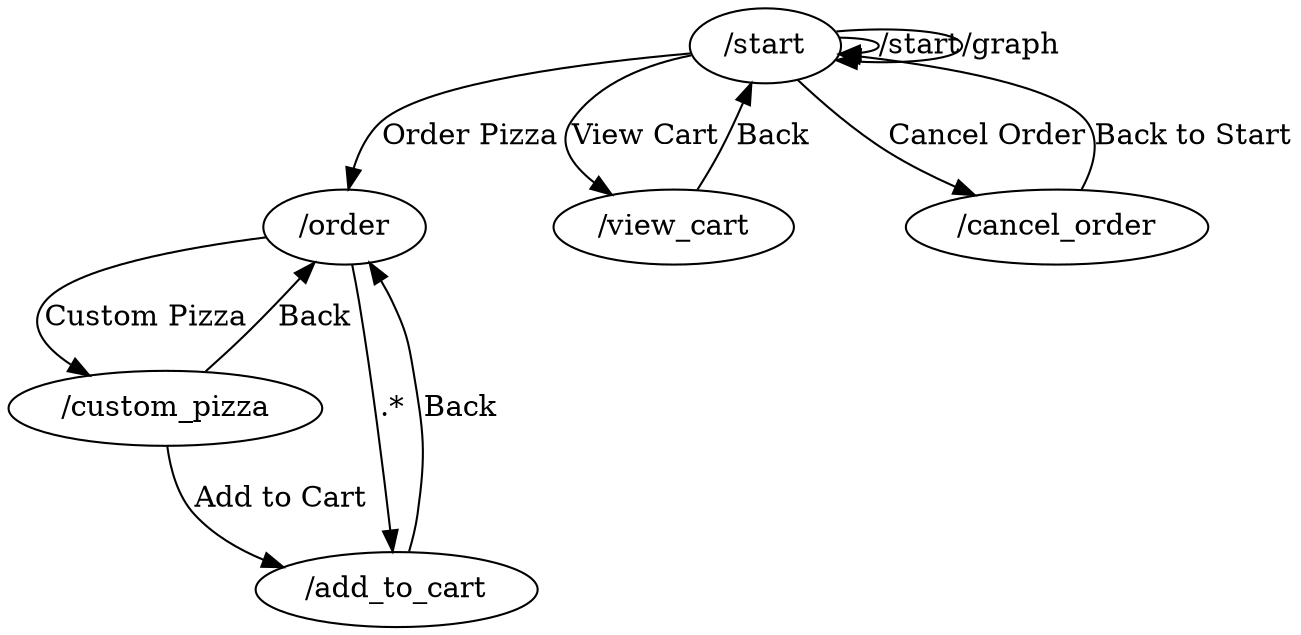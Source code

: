 digraph G {
	"/start" -> "/start" [label="/start"]
	"/start" -> "/start" [label="/graph"]
	"/start" -> "/order" [label="Order Pizza"]
	"/order" -> "/custom_pizza" [label="Custom Pizza"]
	"/custom_pizza" -> "/add_to_cart" [label="Add to Cart"]
	"/order" -> "/add_to_cart" [label=".*"]
	"/start" -> "/view_cart" [label="View Cart"]
	"/start" -> "/cancel_order" [label="Cancel Order"]
	"/custom_pizza" -> "/order" [label=Back]
	"/add_to_cart" -> "/order" [label=Back]
	"/view_cart" -> "/start" [label=Back]
	"/cancel_order" -> "/start" [label="Back to Start"]
}